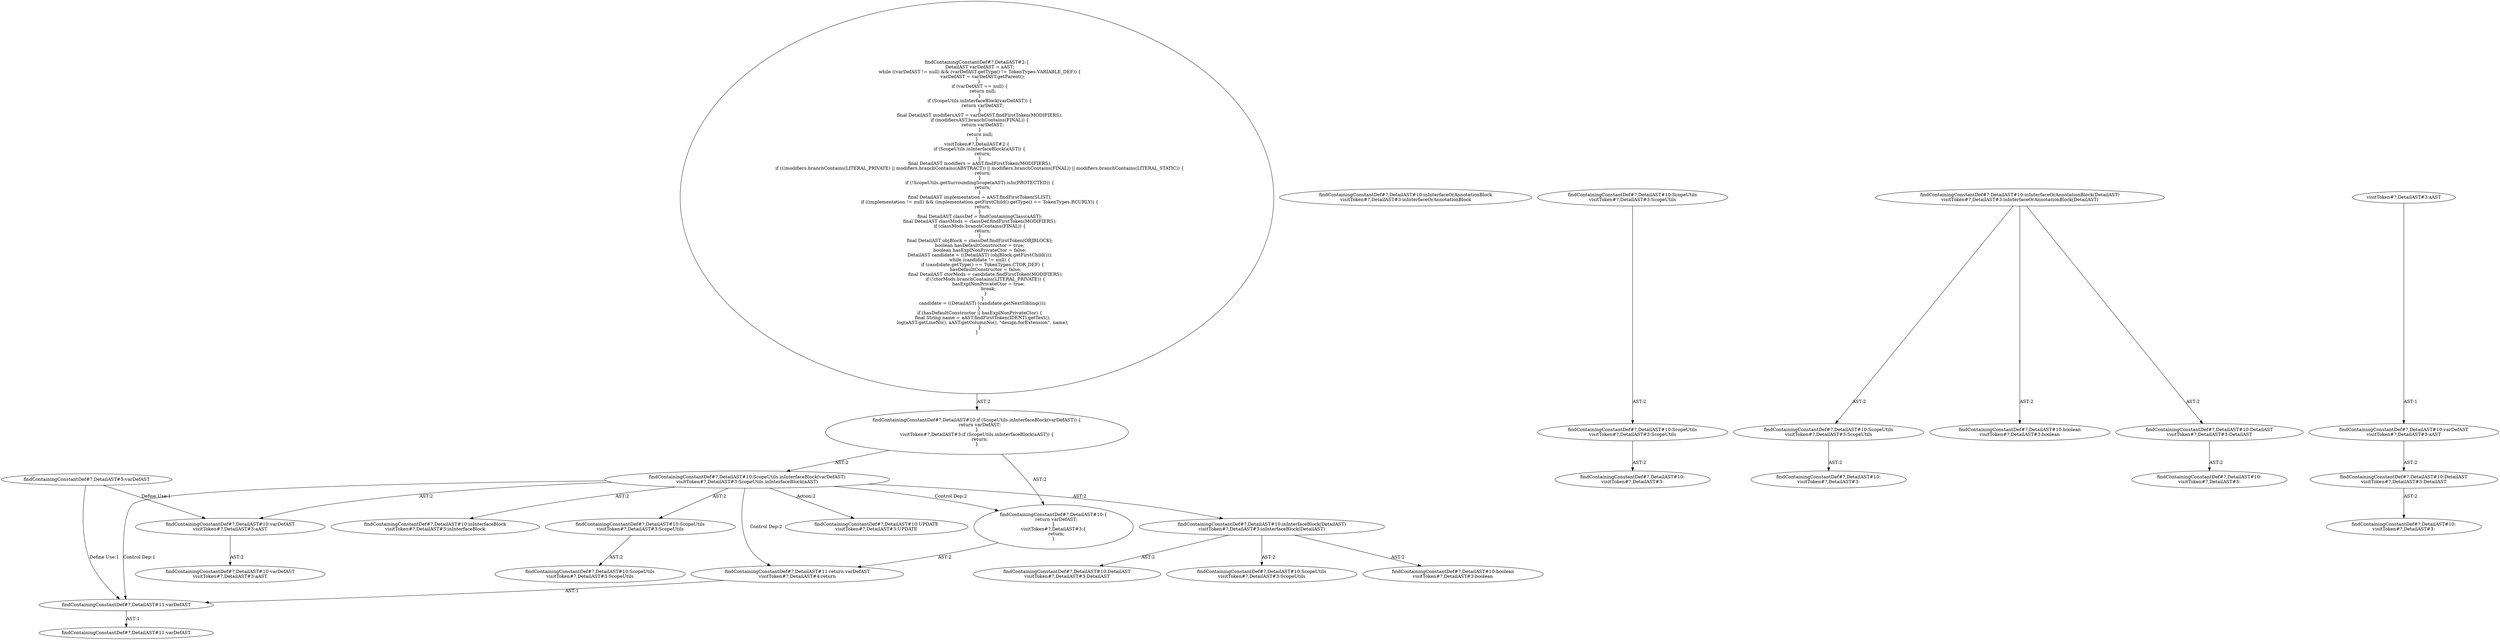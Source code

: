 digraph "Pattern" {
0 [label="findContainingConstantDef#?,DetailAST#10:UPDATE
visitToken#?,DetailAST#3:UPDATE" shape=ellipse]
1 [label="findContainingConstantDef#?,DetailAST#10:ScopeUtils.inInterfaceBlock(varDefAST)
visitToken#?,DetailAST#3:ScopeUtils.inInterfaceBlock(aAST)" shape=ellipse]
2 [label="findContainingConstantDef#?,DetailAST#10:if (ScopeUtils.inInterfaceBlock(varDefAST)) \{
    return varDefAST;
\}
visitToken#?,DetailAST#3:if (ScopeUtils.inInterfaceBlock(aAST)) \{
    return;
\}" shape=ellipse]
3 [label="findContainingConstantDef#?,DetailAST#2:\{
    DetailAST varDefAST = aAST;
    while ((varDefAST != null) && (varDefAST.getType() != TokenTypes.VARIABLE_DEF)) \{
        varDefAST = varDefAST.getParent();
    \} 
    if (varDefAST == null) \{
        return null;
    \}
    if (ScopeUtils.inInterfaceBlock(varDefAST)) \{
        return varDefAST;
    \}
    final DetailAST modifiersAST = varDefAST.findFirstToken(MODIFIERS);
    if (modifiersAST.branchContains(FINAL)) \{
        return varDefAST;
    \}
    return null;
\}
visitToken#?,DetailAST#2:\{
    if (ScopeUtils.inInterfaceBlock(aAST)) \{
        return;
    \}
    final DetailAST modifiers = aAST.findFirstToken(MODIFIERS);
    if (((modifiers.branchContains(LITERAL_PRIVATE) || modifiers.branchContains(ABSTRACT)) || modifiers.branchContains(FINAL)) || modifiers.branchContains(LITERAL_STATIC)) \{
        return;
    \}
    if (!ScopeUtils.getSurroundingScope(aAST).isIn(PROTECTED)) \{
        return;
    \}
    final DetailAST implementation = aAST.findFirstToken(SLIST);
    if ((implementation != null) && (implementation.getFirstChild().getType() == TokenTypes.RCURLY)) \{
        return;
    \}
    final DetailAST classDef = findContainingClass(aAST);
    final DetailAST classMods = classDef.findFirstToken(MODIFIERS);
    if (classMods.branchContains(FINAL)) \{
        return;
    \}
    final DetailAST objBlock = classDef.findFirstToken(OBJBLOCK);
    boolean hasDefaultConstructor = true;
    boolean hasExplNonPrivateCtor = false;
    DetailAST candidate = ((DetailAST) (objBlock.getFirstChild()));
    while (candidate != null) \{
        if (candidate.getType() == TokenTypes.CTOR_DEF) \{
            hasDefaultConstructor = false;
            final DetailAST ctorMods = candidate.findFirstToken(MODIFIERS);
            if (!ctorMods.branchContains(LITERAL_PRIVATE)) \{
                hasExplNonPrivateCtor = true;
                break;
            \}
        \}
        candidate = ((DetailAST) (candidate.getNextSibling()));
    \} 
    if (hasDefaultConstructor || hasExplNonPrivateCtor) \{
        final String name = aAST.findFirstToken(IDENT).getText();
        log(aAST.getLineNo(), aAST.getColumnNo(), \"design.forExtension\", name);
    \}
\}" shape=ellipse]
4 [label="findContainingConstantDef#?,DetailAST#10:\{
    return varDefAST;
\}
visitToken#?,DetailAST#3:\{
    return;
\}" shape=ellipse]
5 [label="findContainingConstantDef#?,DetailAST#10:inInterfaceOrAnnotationBlock
visitToken#?,DetailAST#3:inInterfaceOrAnnotationBlock" shape=ellipse]
6 [label="findContainingConstantDef#?,DetailAST#10:ScopeUtils
visitToken#?,DetailAST#3:ScopeUtils" shape=ellipse]
7 [label="findContainingConstantDef#?,DetailAST#10:ScopeUtils
visitToken#?,DetailAST#3:ScopeUtils" shape=ellipse]
8 [label="findContainingConstantDef#?,DetailAST#10:
visitToken#?,DetailAST#3:" shape=ellipse]
9 [label="findContainingConstantDef#?,DetailAST#10:inInterfaceOrAnnotationBlock(DetailAST)
visitToken#?,DetailAST#3:inInterfaceOrAnnotationBlock(DetailAST)" shape=ellipse]
10 [label="findContainingConstantDef#?,DetailAST#10:ScopeUtils
visitToken#?,DetailAST#3:ScopeUtils" shape=ellipse]
11 [label="findContainingConstantDef#?,DetailAST#10:
visitToken#?,DetailAST#3:" shape=ellipse]
12 [label="findContainingConstantDef#?,DetailAST#10:boolean
visitToken#?,DetailAST#3:boolean" shape=ellipse]
13 [label="findContainingConstantDef#?,DetailAST#10:DetailAST
visitToken#?,DetailAST#3:DetailAST" shape=ellipse]
14 [label="findContainingConstantDef#?,DetailAST#10:
visitToken#?,DetailAST#3:" shape=ellipse]
15 [label="findContainingConstantDef#?,DetailAST#10:varDefAST
visitToken#?,DetailAST#3:aAST" shape=ellipse]
16 [label="findContainingConstantDef#?,DetailAST#10:varDefAST
visitToken#?,DetailAST#3:aAST" shape=ellipse]
17 [label="findContainingConstantDef#?,DetailAST#10:DetailAST
visitToken#?,DetailAST#3:DetailAST" shape=ellipse]
18 [label="findContainingConstantDef#?,DetailAST#10:
visitToken#?,DetailAST#3:" shape=ellipse]
19 [label="findContainingConstantDef#?,DetailAST#11:return varDefAST
visitToken#?,DetailAST#4:return" shape=ellipse]
20 [label="findContainingConstantDef#?,DetailAST#11:varDefAST" shape=ellipse]
21 [label="findContainingConstantDef#?,DetailAST#11:varDefAST" shape=ellipse]
22 [label="findContainingConstantDef#?,DetailAST#10:inInterfaceBlock
visitToken#?,DetailAST#3:inInterfaceBlock" shape=ellipse]
23 [label="findContainingConstantDef#?,DetailAST#10:ScopeUtils
visitToken#?,DetailAST#3:ScopeUtils" shape=ellipse]
24 [label="findContainingConstantDef#?,DetailAST#10:ScopeUtils
visitToken#?,DetailAST#3:ScopeUtils" shape=ellipse]
25 [label="findContainingConstantDef#?,DetailAST#10:inInterfaceBlock(DetailAST)
visitToken#?,DetailAST#3:inInterfaceBlock(DetailAST)" shape=ellipse]
26 [label="findContainingConstantDef#?,DetailAST#10:ScopeUtils
visitToken#?,DetailAST#3:ScopeUtils" shape=ellipse]
27 [label="findContainingConstantDef#?,DetailAST#10:boolean
visitToken#?,DetailAST#3:boolean" shape=ellipse]
28 [label="findContainingConstantDef#?,DetailAST#10:DetailAST
visitToken#?,DetailAST#3:DetailAST" shape=ellipse]
29 [label="findContainingConstantDef#?,DetailAST#5:varDefAST" shape=ellipse]
30 [label="findContainingConstantDef#?,DetailAST#10:varDefAST
visitToken#?,DetailAST#3:aAST" shape=ellipse]
31 [label="visitToken#?,DetailAST#3:aAST" shape=ellipse]
1 -> 0 [label="Action:2"];
1 -> 22 [label="AST:2"];
1 -> 23 [label="AST:2"];
1 -> 25 [label="AST:2"];
1 -> 15 [label="AST:2"];
1 -> 4 [label="Control Dep:2"];
1 -> 19 [label="Control Dep:2"];
1 -> 20 [label="Control Dep:1"];
2 -> 1 [label="AST:2"];
2 -> 4 [label="AST:2"];
3 -> 2 [label="AST:2"];
4 -> 19 [label="AST:2"];
6 -> 7 [label="AST:2"];
7 -> 8 [label="AST:2"];
9 -> 10 [label="AST:2"];
9 -> 12 [label="AST:2"];
9 -> 13 [label="AST:2"];
10 -> 11 [label="AST:2"];
13 -> 14 [label="AST:2"];
15 -> 30 [label="AST:2"];
16 -> 17 [label="AST:2"];
17 -> 18 [label="AST:2"];
19 -> 20 [label="AST:1"];
20 -> 21 [label="AST:1"];
23 -> 24 [label="AST:2"];
25 -> 26 [label="AST:2"];
25 -> 27 [label="AST:2"];
25 -> 28 [label="AST:2"];
29 -> 15 [label="Define Use:1"];
29 -> 20 [label="Define Use:1"];
31 -> 16 [label="AST:1"];
}